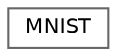digraph "类继承关系图"
{
 // LATEX_PDF_SIZE
  bgcolor="transparent";
  edge [fontname=Helvetica,fontsize=10,labelfontname=Helvetica,labelfontsize=10];
  node [fontname=Helvetica,fontsize=10,shape=box,height=0.2,width=0.4];
  rankdir="LR";
  Node0 [id="Node000000",label="MNIST",height=0.2,width=0.4,color="grey40", fillcolor="white", style="filled",URL="$struct_m_n_i_s_t.html",tooltip=" "];
}
